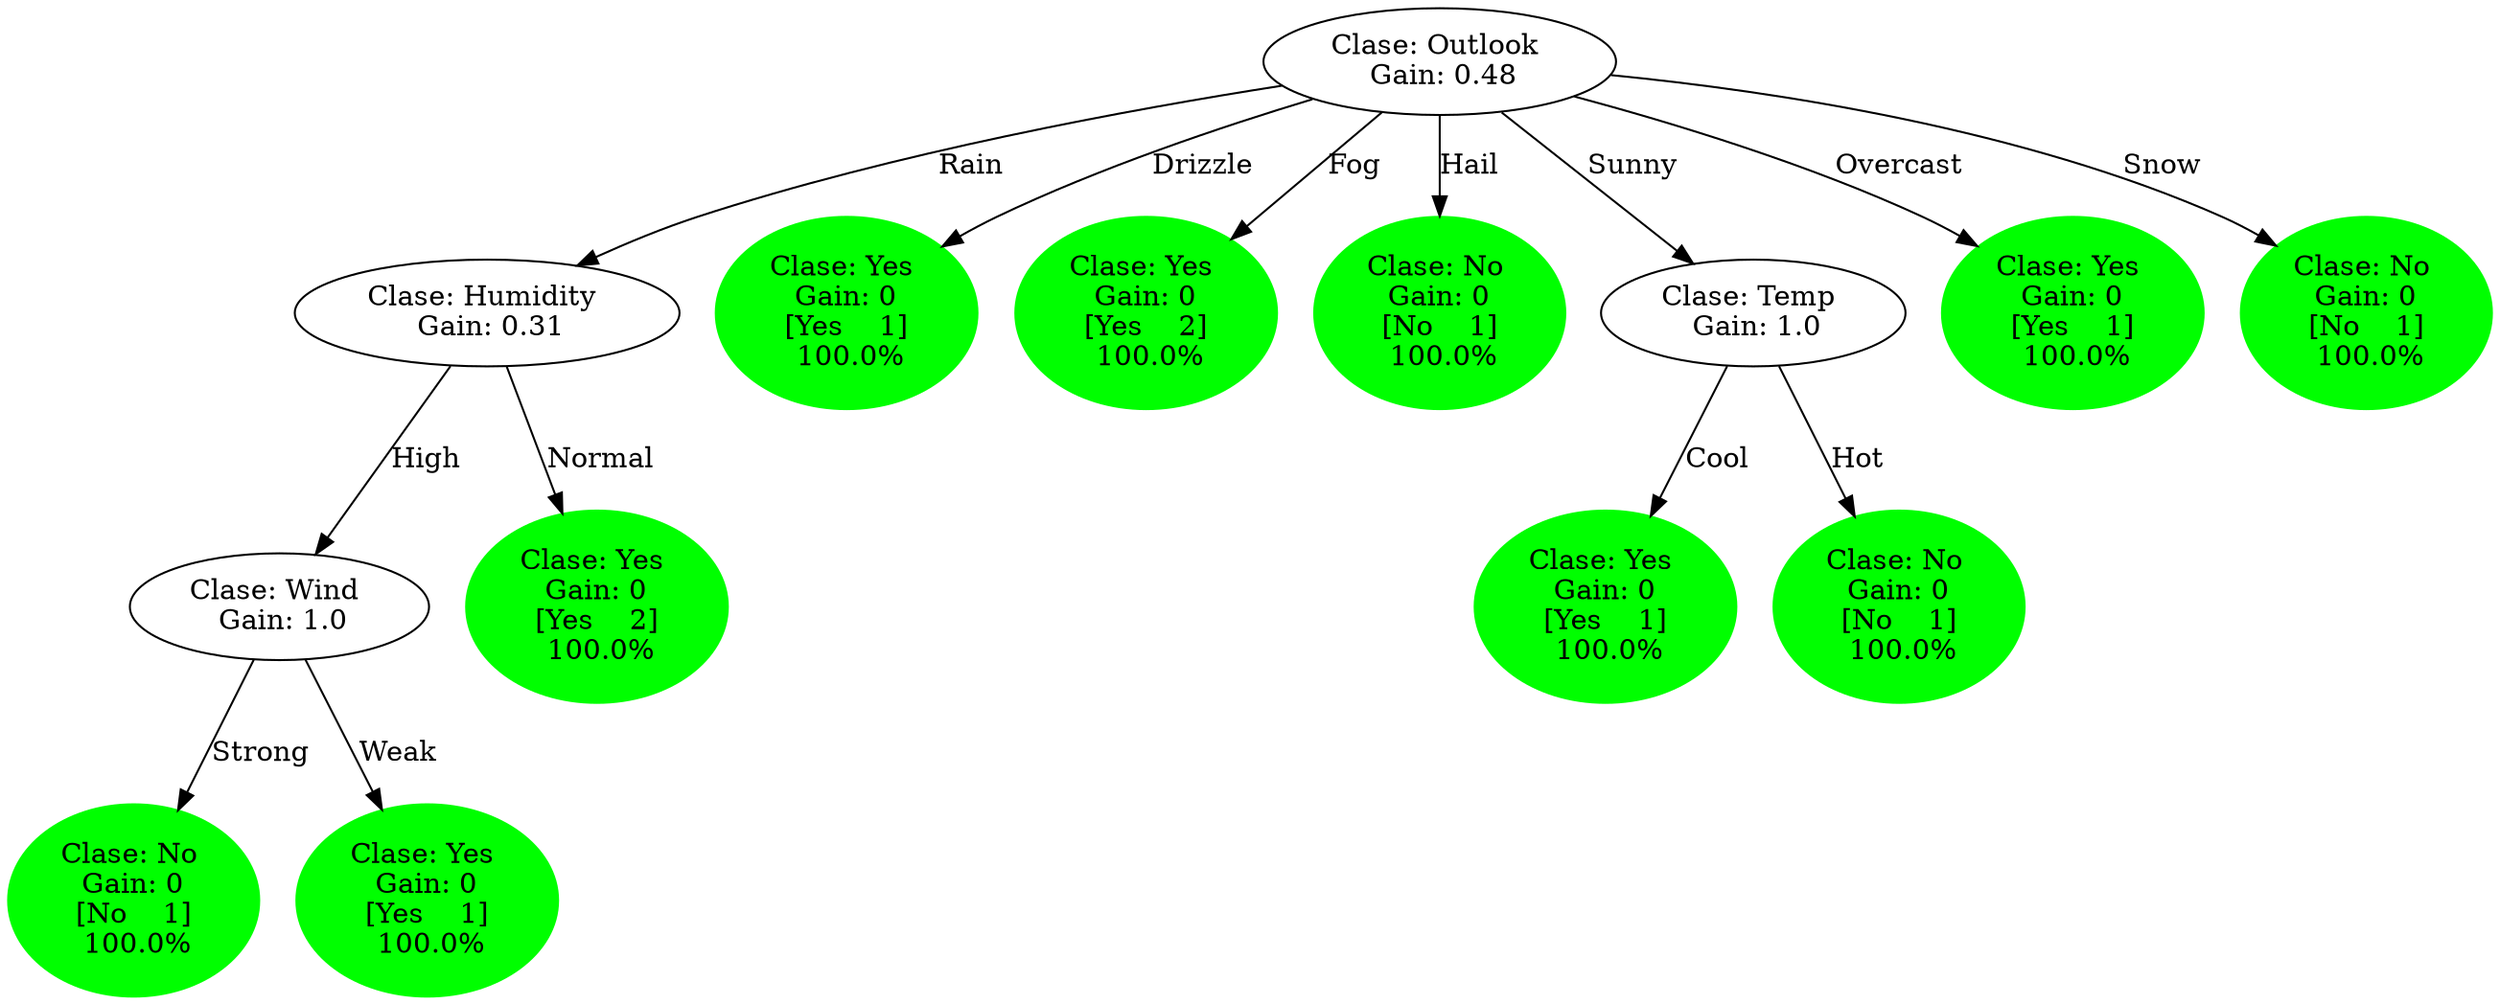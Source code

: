 digraph {
	0 [label="Clase: Outlook 
 Gain: 0.48"]
	191 [label="Clase: Humidity 
 Gain: 0.31"]
	0 -> 191 [label=Rain splines=line]
	192 [label="Clase: Wind 
 Gain: 1.0"]
	191 -> 192 [label=High splines=line]
	193 [label="Clase: No 
 Gain: 0 
 [No    1] 
 100.0%" color=green style=filled]
	192 -> 193 [label=Strong splines=line]
	194 [label="Clase: Yes 
 Gain: 0 
 [Yes    1] 
 100.0%" color=green style=filled]
	192 -> 194 [label=Weak splines=line]
	195 [label="Clase: Yes 
 Gain: 0 
 [Yes    2] 
 100.0%" color=green style=filled]
	191 -> 195 [label=Normal splines=line]
	196 [label="Clase: Yes 
 Gain: 0 
 [Yes    1] 
 100.0%" color=green style=filled]
	0 -> 196 [label=Drizzle splines=line]
	197 [label="Clase: Yes 
 Gain: 0 
 [Yes    2] 
 100.0%" color=green style=filled]
	0 -> 197 [label=Fog splines=line]
	198 [label="Clase: No 
 Gain: 0 
 [No    1] 
 100.0%" color=green style=filled]
	0 -> 198 [label=Hail splines=line]
	199 [label="Clase: Temp 
 Gain: 1.0"]
	0 -> 199 [label=Sunny splines=line]
	200 [label="Clase: Yes 
 Gain: 0 
 [Yes    1] 
 100.0%" color=green style=filled]
	199 -> 200 [label=Cool splines=line]
	201 [label="Clase: No 
 Gain: 0 
 [No    1] 
 100.0%" color=green style=filled]
	199 -> 201 [label=Hot splines=line]
	202 [label="Clase: Yes 
 Gain: 0 
 [Yes    1] 
 100.0%" color=green style=filled]
	0 -> 202 [label=Overcast splines=line]
	203 [label="Clase: No 
 Gain: 0 
 [No    1] 
 100.0%" color=green style=filled]
	0 -> 203 [label=Snow splines=line]
}
